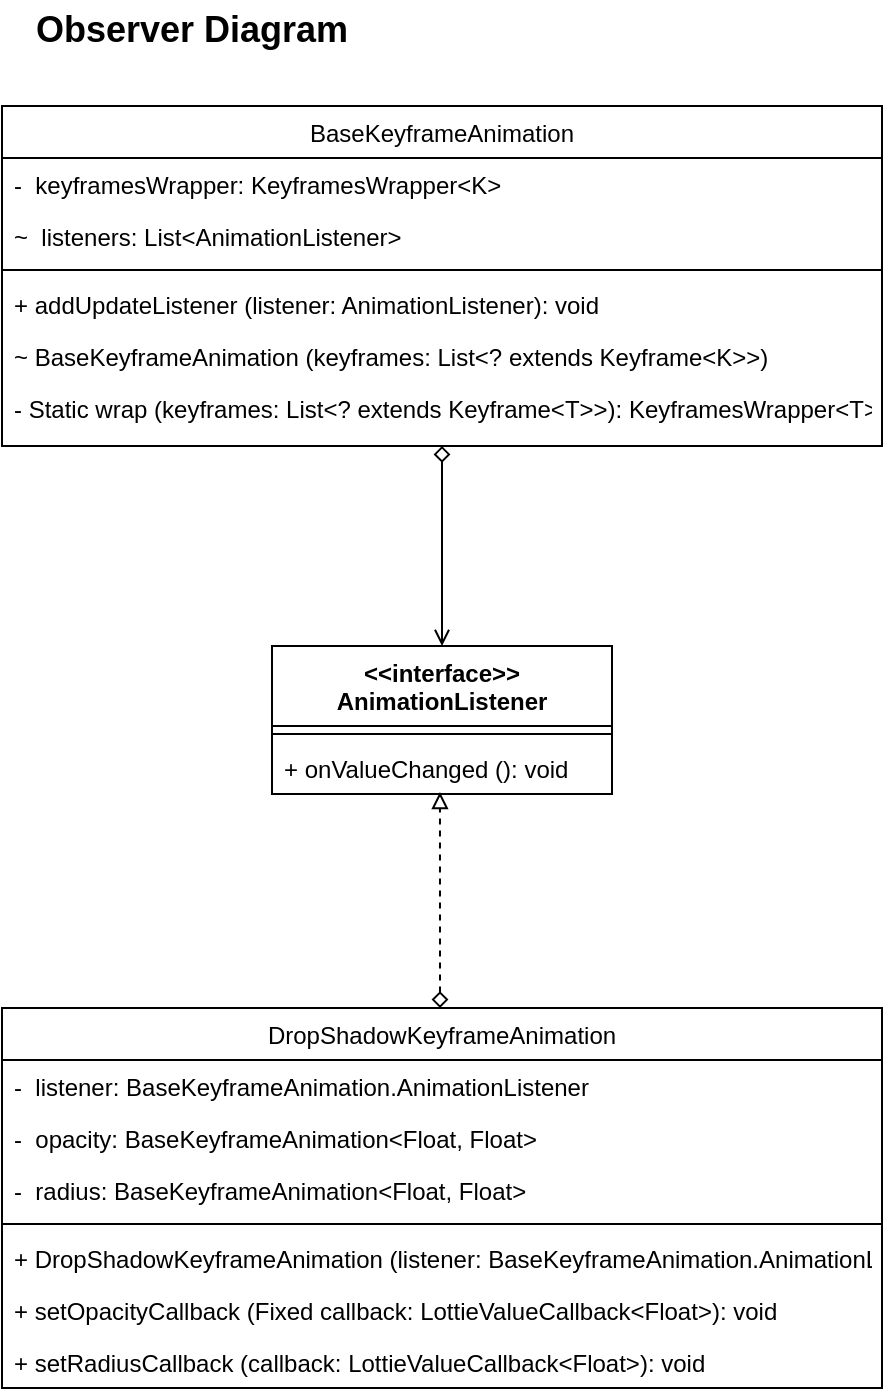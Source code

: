 <mxfile version="15.7.3" type="github">
  <diagram id="LQvf6A3fJUxLyVonL9kx" name="Page-1">
    <mxGraphModel dx="1328" dy="1552" grid="1" gridSize="10" guides="1" tooltips="1" connect="1" arrows="1" fold="1" page="1" pageScale="1" pageWidth="1169" pageHeight="827" math="0" shadow="0">
      <root>
        <mxCell id="0" />
        <mxCell id="1" parent="0" />
        <mxCell id="5VSUEc75ktjF6mR4zEoF-150" style="edgeStyle=orthogonalEdgeStyle;rounded=0;orthogonalLoop=1;jettySize=auto;html=1;startArrow=diamond;startFill=0;endArrow=open;endFill=0;" edge="1" parent="1" source="5VSUEc75ktjF6mR4zEoF-99" target="5VSUEc75ktjF6mR4zEoF-139">
          <mxGeometry relative="1" as="geometry" />
        </mxCell>
        <mxCell id="5VSUEc75ktjF6mR4zEoF-99" value="BaseKeyframeAnimation" style="swimlane;fontStyle=0;align=center;verticalAlign=top;childLayout=stackLayout;horizontal=1;startSize=26;horizontalStack=0;resizeParent=1;resizeLast=0;collapsible=1;marginBottom=0;rounded=0;shadow=0;strokeWidth=1;" vertex="1" parent="1">
          <mxGeometry x="365" y="93" width="440" height="170" as="geometry">
            <mxRectangle x="550" y="140" width="160" height="26" as="alternateBounds" />
          </mxGeometry>
        </mxCell>
        <mxCell id="5VSUEc75ktjF6mR4zEoF-100" value="-  keyframesWrapper: KeyframesWrapper&lt;K&gt; " style="text;align=left;verticalAlign=top;spacingLeft=4;spacingRight=4;overflow=hidden;rotatable=0;points=[[0,0.5],[1,0.5]];portConstraint=eastwest;" vertex="1" parent="5VSUEc75ktjF6mR4zEoF-99">
          <mxGeometry y="26" width="440" height="26" as="geometry" />
        </mxCell>
        <mxCell id="5VSUEc75ktjF6mR4zEoF-101" value="~  listeners: List&lt;AnimationListener&gt; " style="text;align=left;verticalAlign=top;spacingLeft=4;spacingRight=4;overflow=hidden;rotatable=0;points=[[0,0.5],[1,0.5]];portConstraint=eastwest;rounded=0;shadow=0;html=0;" vertex="1" parent="5VSUEc75ktjF6mR4zEoF-99">
          <mxGeometry y="52" width="440" height="26" as="geometry" />
        </mxCell>
        <mxCell id="5VSUEc75ktjF6mR4zEoF-102" value="" style="line;html=1;strokeWidth=1;align=left;verticalAlign=middle;spacingTop=-1;spacingLeft=3;spacingRight=3;rotatable=0;labelPosition=right;points=[];portConstraint=eastwest;" vertex="1" parent="5VSUEc75ktjF6mR4zEoF-99">
          <mxGeometry y="78" width="440" height="8" as="geometry" />
        </mxCell>
        <mxCell id="5VSUEc75ktjF6mR4zEoF-103" value="+ addUpdateListener (listener: AnimationListener): void" style="text;align=left;verticalAlign=top;spacingLeft=4;spacingRight=4;overflow=hidden;rotatable=0;points=[[0,0.5],[1,0.5]];portConstraint=eastwest;rounded=0;shadow=0;html=0;" vertex="1" parent="5VSUEc75ktjF6mR4zEoF-99">
          <mxGeometry y="86" width="440" height="26" as="geometry" />
        </mxCell>
        <mxCell id="5VSUEc75ktjF6mR4zEoF-104" value="~ BaseKeyframeAnimation (keyframes: List&lt;? extends Keyframe&lt;K&gt;&gt;)" style="text;align=left;verticalAlign=top;spacingLeft=4;spacingRight=4;overflow=hidden;rotatable=0;points=[[0,0.5],[1,0.5]];portConstraint=eastwest;" vertex="1" parent="5VSUEc75ktjF6mR4zEoF-99">
          <mxGeometry y="112" width="440" height="26" as="geometry" />
        </mxCell>
        <mxCell id="5VSUEc75ktjF6mR4zEoF-105" value="- Static wrap (keyframes: List&lt;? extends Keyframe&lt;T&gt;&gt;): KeyframesWrapper&lt;T&gt;" style="text;align=left;verticalAlign=top;spacingLeft=4;spacingRight=4;overflow=hidden;rotatable=0;points=[[0,0.5],[1,0.5]];portConstraint=eastwest;" vertex="1" parent="5VSUEc75ktjF6mR4zEoF-99">
          <mxGeometry y="138" width="440" height="26" as="geometry" />
        </mxCell>
        <mxCell id="5VSUEc75ktjF6mR4zEoF-106" value="Observer&amp;nbsp;Diagram" style="text;html=1;strokeColor=none;fillColor=none;align=center;verticalAlign=middle;whiteSpace=wrap;rounded=0;fontSize=18;fontStyle=1" vertex="1" parent="1">
          <mxGeometry x="365" y="40" width="190" height="30" as="geometry" />
        </mxCell>
        <mxCell id="5VSUEc75ktjF6mR4zEoF-139" value="&lt;&lt;interface&gt;&gt;&#xa;AnimationListener" style="swimlane;fontStyle=1;align=center;verticalAlign=top;childLayout=stackLayout;horizontal=1;startSize=40;horizontalStack=0;resizeParent=1;resizeLast=0;collapsible=1;marginBottom=0;rounded=0;shadow=0;strokeWidth=1;" vertex="1" parent="1">
          <mxGeometry x="500" y="363" width="170" height="74" as="geometry">
            <mxRectangle x="550" y="140" width="160" height="26" as="alternateBounds" />
          </mxGeometry>
        </mxCell>
        <mxCell id="5VSUEc75ktjF6mR4zEoF-141" value="" style="line;html=1;strokeWidth=1;align=left;verticalAlign=middle;spacingTop=-1;spacingLeft=3;spacingRight=3;rotatable=0;labelPosition=right;points=[];portConstraint=eastwest;" vertex="1" parent="5VSUEc75ktjF6mR4zEoF-139">
          <mxGeometry y="40" width="170" height="8" as="geometry" />
        </mxCell>
        <mxCell id="5VSUEc75ktjF6mR4zEoF-140" value="+ onValueChanged (): void" style="text;align=left;verticalAlign=top;spacingLeft=4;spacingRight=4;overflow=hidden;rotatable=0;points=[[0,0.5],[1,0.5]];portConstraint=eastwest;" vertex="1" parent="5VSUEc75ktjF6mR4zEoF-139">
          <mxGeometry y="48" width="170" height="26" as="geometry" />
        </mxCell>
        <mxCell id="5VSUEc75ktjF6mR4zEoF-153" style="edgeStyle=orthogonalEdgeStyle;rounded=0;orthogonalLoop=1;jettySize=auto;html=1;entryX=0.494;entryY=0.962;entryDx=0;entryDy=0;entryPerimeter=0;startArrow=diamond;startFill=0;endArrow=block;endFill=0;dashed=1;" edge="1" parent="1" source="5VSUEc75ktjF6mR4zEoF-142" target="5VSUEc75ktjF6mR4zEoF-140">
          <mxGeometry relative="1" as="geometry">
            <Array as="points">
              <mxPoint x="584" y="523" />
              <mxPoint x="584" y="523" />
            </Array>
          </mxGeometry>
        </mxCell>
        <mxCell id="5VSUEc75ktjF6mR4zEoF-142" value="DropShadowKeyframeAnimation" style="swimlane;fontStyle=0;align=center;verticalAlign=top;childLayout=stackLayout;horizontal=1;startSize=26;horizontalStack=0;resizeParent=1;resizeLast=0;collapsible=1;marginBottom=0;rounded=0;shadow=0;strokeWidth=1;" vertex="1" parent="1">
          <mxGeometry x="365" y="544" width="440" height="190" as="geometry">
            <mxRectangle x="550" y="140" width="160" height="26" as="alternateBounds" />
          </mxGeometry>
        </mxCell>
        <mxCell id="5VSUEc75ktjF6mR4zEoF-143" value="-  listener: BaseKeyframeAnimation.AnimationListener" style="text;align=left;verticalAlign=top;spacingLeft=4;spacingRight=4;overflow=hidden;rotatable=0;points=[[0,0.5],[1,0.5]];portConstraint=eastwest;" vertex="1" parent="5VSUEc75ktjF6mR4zEoF-142">
          <mxGeometry y="26" width="440" height="26" as="geometry" />
        </mxCell>
        <mxCell id="5VSUEc75ktjF6mR4zEoF-144" value="-  opacity: BaseKeyframeAnimation&lt;Float, Float&gt; " style="text;align=left;verticalAlign=top;spacingLeft=4;spacingRight=4;overflow=hidden;rotatable=0;points=[[0,0.5],[1,0.5]];portConstraint=eastwest;rounded=0;shadow=0;html=0;" vertex="1" parent="5VSUEc75ktjF6mR4zEoF-142">
          <mxGeometry y="52" width="440" height="26" as="geometry" />
        </mxCell>
        <mxCell id="5VSUEc75ktjF6mR4zEoF-149" value="-  radius: BaseKeyframeAnimation&lt;Float, Float&gt;" style="text;align=left;verticalAlign=top;spacingLeft=4;spacingRight=4;overflow=hidden;rotatable=0;points=[[0,0.5],[1,0.5]];portConstraint=eastwest;rounded=0;shadow=0;html=0;" vertex="1" parent="5VSUEc75ktjF6mR4zEoF-142">
          <mxGeometry y="78" width="440" height="26" as="geometry" />
        </mxCell>
        <mxCell id="5VSUEc75ktjF6mR4zEoF-145" value="" style="line;html=1;strokeWidth=1;align=left;verticalAlign=middle;spacingTop=-1;spacingLeft=3;spacingRight=3;rotatable=0;labelPosition=right;points=[];portConstraint=eastwest;" vertex="1" parent="5VSUEc75ktjF6mR4zEoF-142">
          <mxGeometry y="104" width="440" height="8" as="geometry" />
        </mxCell>
        <mxCell id="5VSUEc75ktjF6mR4zEoF-146" value="+ DropShadowKeyframeAnimation (listener: BaseKeyframeAnimation.AnimationListener, layer: BaseLayer, dropShadowEffect: DropShadowEffect)" style="text;align=left;verticalAlign=top;spacingLeft=4;spacingRight=4;overflow=hidden;rotatable=0;points=[[0,0.5],[1,0.5]];portConstraint=eastwest;rounded=0;shadow=0;html=0;" vertex="1" parent="5VSUEc75ktjF6mR4zEoF-142">
          <mxGeometry y="112" width="440" height="26" as="geometry" />
        </mxCell>
        <mxCell id="5VSUEc75ktjF6mR4zEoF-148" value="+ setOpacityCallback (Fixed callback: LottieValueCallback&lt;Float&gt;): void" style="text;align=left;verticalAlign=top;spacingLeft=4;spacingRight=4;overflow=hidden;rotatable=0;points=[[0,0.5],[1,0.5]];portConstraint=eastwest;" vertex="1" parent="5VSUEc75ktjF6mR4zEoF-142">
          <mxGeometry y="138" width="440" height="26" as="geometry" />
        </mxCell>
        <mxCell id="5VSUEc75ktjF6mR4zEoF-147" value="+ setRadiusCallback (callback: LottieValueCallback&lt;Float&gt;): void" style="text;align=left;verticalAlign=top;spacingLeft=4;spacingRight=4;overflow=hidden;rotatable=0;points=[[0,0.5],[1,0.5]];portConstraint=eastwest;" vertex="1" parent="5VSUEc75ktjF6mR4zEoF-142">
          <mxGeometry y="164" width="440" height="26" as="geometry" />
        </mxCell>
      </root>
    </mxGraphModel>
  </diagram>
</mxfile>
